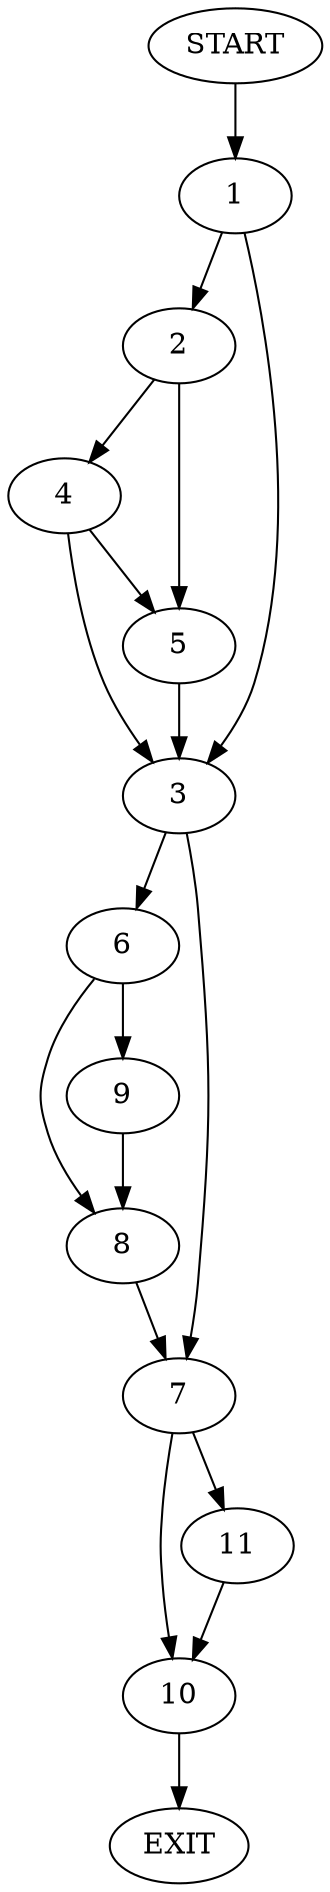 digraph {
0 [label="START"]
12 [label="EXIT"]
0 -> 1
1 -> 2
1 -> 3
2 -> 4
2 -> 5
3 -> 6
3 -> 7
5 -> 3
4 -> 3
4 -> 5
6 -> 8
6 -> 9
7 -> 10
7 -> 11
8 -> 7
9 -> 8
11 -> 10
10 -> 12
}
